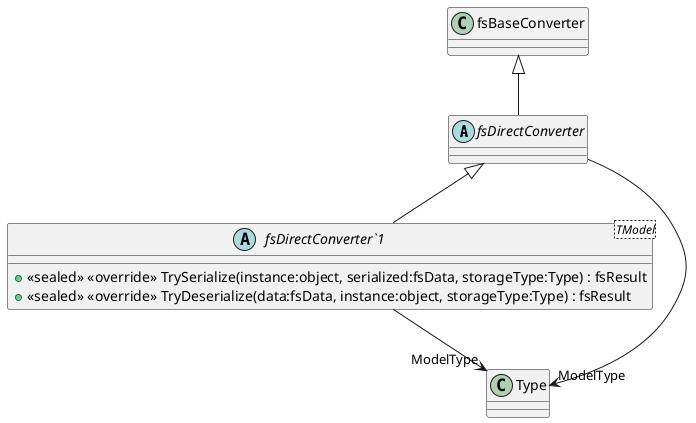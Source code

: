 @startuml
abstract class fsDirectConverter {
}
abstract class "fsDirectConverter`1"<TModel> {
    + <<sealed>> <<override>> TrySerialize(instance:object, serialized:fsData, storageType:Type) : fsResult
    + <<sealed>> <<override>> TryDeserialize(data:fsData, instance:object, storageType:Type) : fsResult
}
fsBaseConverter <|-- fsDirectConverter
fsDirectConverter --> "ModelType" Type
fsDirectConverter <|-- "fsDirectConverter`1"
"fsDirectConverter`1" --> "ModelType" Type
@enduml
